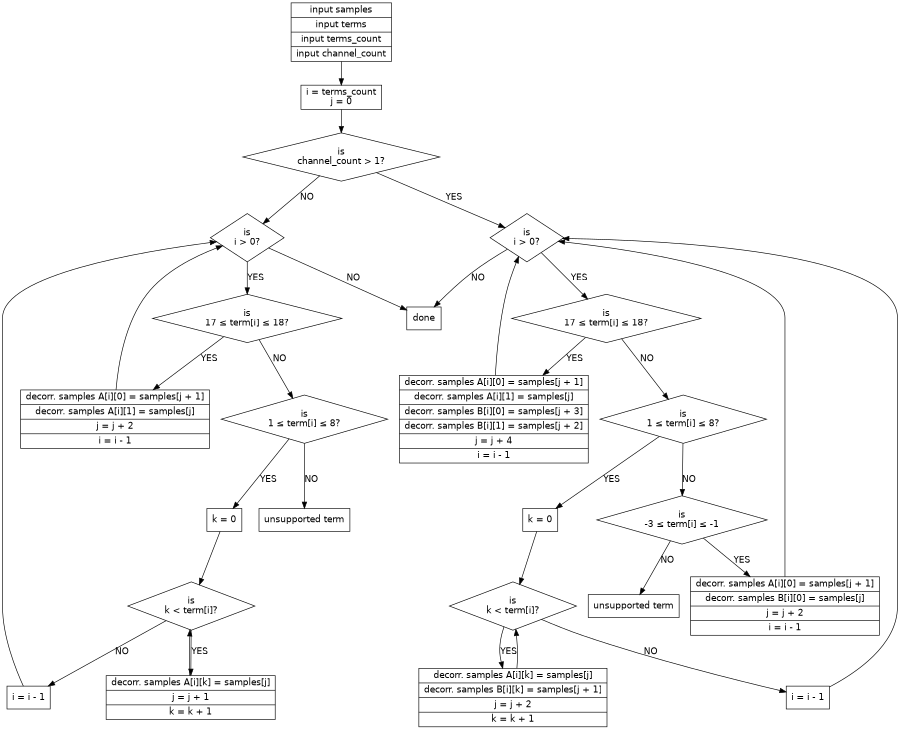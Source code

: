 digraph read_wavpack_samples {
  node [fontname="DejaVuSans"];
  edge [fontname="DejaVuSans"];
  size = "6,6";
  margin ="0";
  init [shape=record,label="{input samples|input terms|input terms_count|input channel_count}"];
  init_i [shape=box,label="i = terms_count\nj = 0"];

  init -> init_i -> check_stereo;

  check_stereo [shape=diamond,label="is\nchannel_count > 1?"];
  check_stereo -> mono_check_i [label="NO"];
  check_stereo -> stereo_check_i [label="YES"];

  mono_check_i [shape=diamond,label="is\ni > 0?"];
  mono_check_i -> mono_check_term_17_18 [label="YES"];
  mono_check_i -> mono_done [label="NO"];

  mono_decrement_i [shape=record,label="i = i - 1"];
  mono_decrement_i -> mono_check_i;

  mono_check_term_17_18 [shape=diamond,label="is\n17 ≤ term[i] ≤ 18?"];
  mono_check_term_1_8 [shape=diamond,label="is\n1 ≤ term[i] ≤ 8?"];

  mono_check_term_17_18 -> mono_check_term_1_8 [label="NO"];
  mono_check_term_17_18 -> mono_update_17_18 [label="YES"];
  mono_check_term_1_8 -> mono_error [label="NO"];
  mono_check_term_1_8 -> mono_init_k [label="YES"];

  mono_update_17_18 [shape=record,label="{decorr. samples A[i][0] = samples[j + 1]|decorr. samples A[i][1] = samples[j]|j = j + 2|i = i - 1}"];
  mono_update_17_18 -> mono_check_i;

  mono_init_k [shape=record,label="k = 0"];
  mono_check_k [shape=diamond,label="is\nk < term[i]?"];
  mono_update_k [shape=record,label="{decorr. samples A[i][k] = samples[j]|j = j + 1|k = k + 1}"];

  mono_init_k -> mono_check_k;
  mono_check_k -> mono_update_k [label="YES"];
  mono_check_k -> mono_decrement_i [label="NO"];
  mono_update_k -> mono_check_k;

  stereo_check_i [shape=diamond,label="is\ni > 0?"];
  stereo_check_i -> stereo_check_term_17_18 [label="YES"];
  stereo_check_i -> mono_done [label="NO"];

  stereo_decrement_i [shape=record,label="i = i - 1"];
  stereo_decrement_i -> stereo_check_i;

  stereo_check_term_17_18 [shape=diamond,label="is\n17 ≤ term[i] ≤ 18?"];
  stereo_check_term_1_8 [shape=diamond,label="is\n1 ≤ term[i] ≤ 8?"];
  stereo_check_term_neg [shape=diamond,label="is\n-3 ≤ term[i] ≤ -1"];

  stereo_check_term_17_18 -> stereo_check_term_1_8 [label="NO"];
  stereo_check_term_17_18 -> stereo_update_17_18 [label="YES"];
  stereo_check_term_1_8 -> stereo_check_term_neg [label="NO"];
  stereo_check_term_1_8 -> stereo_init_k [label="YES"];
  stereo_check_term_neg -> stereo_error [label="NO"];
  stereo_check_term_neg -> stereo_update_neg [label="YES"];

  stereo_update_17_18 [shape=record,label="{decorr. samples A[i][0] = samples[j + 1]|decorr. samples A[i][1] = samples[j]|decorr. samples B[i][0] = samples[j + 3]|decorr. samples B[i][1] = samples[j + 2]|j = j + 4|i = i - 1}"];
  stereo_update_17_18 -> stereo_check_i;

  stereo_init_k [shape=record,label="k = 0"];
  stereo_check_k [shape=diamond,label="is\nk < term[i]?"];
  stereo_update_k [shape=record,label="{decorr. samples A[i][k] = samples[j]|decorr. samples B[i][k] = samples[j + 1]|j = j + 2|k = k + 1}"];

  stereo_init_k -> stereo_check_k;
  stereo_check_k -> stereo_update_k [label="YES"];
  stereo_check_k -> stereo_decrement_i [label="NO"];
  stereo_update_k -> stereo_check_k;

  stereo_update_neg [shape=record,label="{decorr. samples A[i][0] = samples[j + 1]|decorr. samples B[i][0] = samples[j]|j = j + 2|i = i - 1}"];
  stereo_update_neg -> stereo_check_i;

/*
  check_i [shape=diamond,label="is\ni >= 0?"];

  check_i -> done [label="NO"];
  check_i -> check_term_17_18 [label="YES"];

  decrement_i [shape=record,label="i = i - 1"];
  decrement_i -> check_i;

  check_term_17_18 [shape=diamond,label="is\n17 ≤ term[i] ≤ 18?"];
  update_17_18_mono [shape=record,label="{decorr. samples A[i][0] = samples[j + 1]|decorr. samples A[i][1] = samples[j]|j = j + 2}"];
  check_17_18_mono [shape=diamond,label="is\nchannel_count > 1?"];
  update_17_18_stereo [shape=record,label="{decorr. samples B[i][0] = samples[j + 1]|decorr. samples B[i][1] = samples[j]|j = j + 2}"];

  check_term_17_18 -> update_17_18_mono [label="YES"];
  check_term_17_18 -> check_term_1_8 [label="NO"];
  update_17_18_mono -> check_17_18_mono;
  check_17_18_mono -> update_17_18_stereo [label="YES"];
  check_17_18_mono -> decrement_i [label="NO"];
  update_17_18_stereo -> decrement_i;

  check_term_1_8 [shape=diamond,label="is\n1 ≤ term[i] ≤ 8?"];
  check_term_1_8 -> init_k [label="YES"];
  check_term_1_8 -> check_neg_term [label="NO"];

  init_k [shape=record,label="k = term[i]"];
  check_k [shape=diamond,label="is\nk > 0?"];
  check_k -> decrement_i [label="NO"];
  check_k -> update_k_mono [label="YES"];

  update_k_mono [shape=record,label="{decorr. samples A[i][k] = samples[j]|j = j + 1}"];
  update_k_mono -> check_k_stereo;
  check_k_stereo [shape=diamond,label="is\nchannel_count > 1?"];
  update_k_stereo [shape=record,label="{decorr. samples B[i][k] = samples[j]|j = j + 1}"];
  check_k_stereo -> update_k_stereo [label="YES"];
  check_k_stereo -> decrement_k [label="NO"];
  update_k_stereo -> decrement_k;

  decrement_k [shape=record,label="k = k - 1"];
  decrement_k -> check_k;

  init_k -> check_k;

  check_neg_term [shape=diamond,label="is\n-3 ≤ term[i] ≤ -1"];
  check_neg_term -> update_neg_mono [label="YES"];
  check_neg_term -> error [label="NO"];

  update_neg_mono [shape=record,label="{decorr. samples A[i][0] = samples[j]|j = j + 1}"];
  check_neg_stereo [shape=diamond,label="is\nchannel_count > 1?"];
  update_neg_stereo [shape=record,label="{decorr. samples B[i][0] = samples[j]|j = j + 1}"];

  update_neg_mono -> check_neg_stereo;
  check_neg_stereo -> update_neg_stereo [label="YES"];
  check_neg_stereo -> decrement_i [label="NO"];
  update_neg_stereo -> decrement_i;
*/

  mono_error [shape=box,label="unsupported term"];
  stereo_error [shape=box,label="unsupported term"];

  mono_done [shape=box,label="done"];
  /*stereo_done [shape=box,label="done"];*/
}
